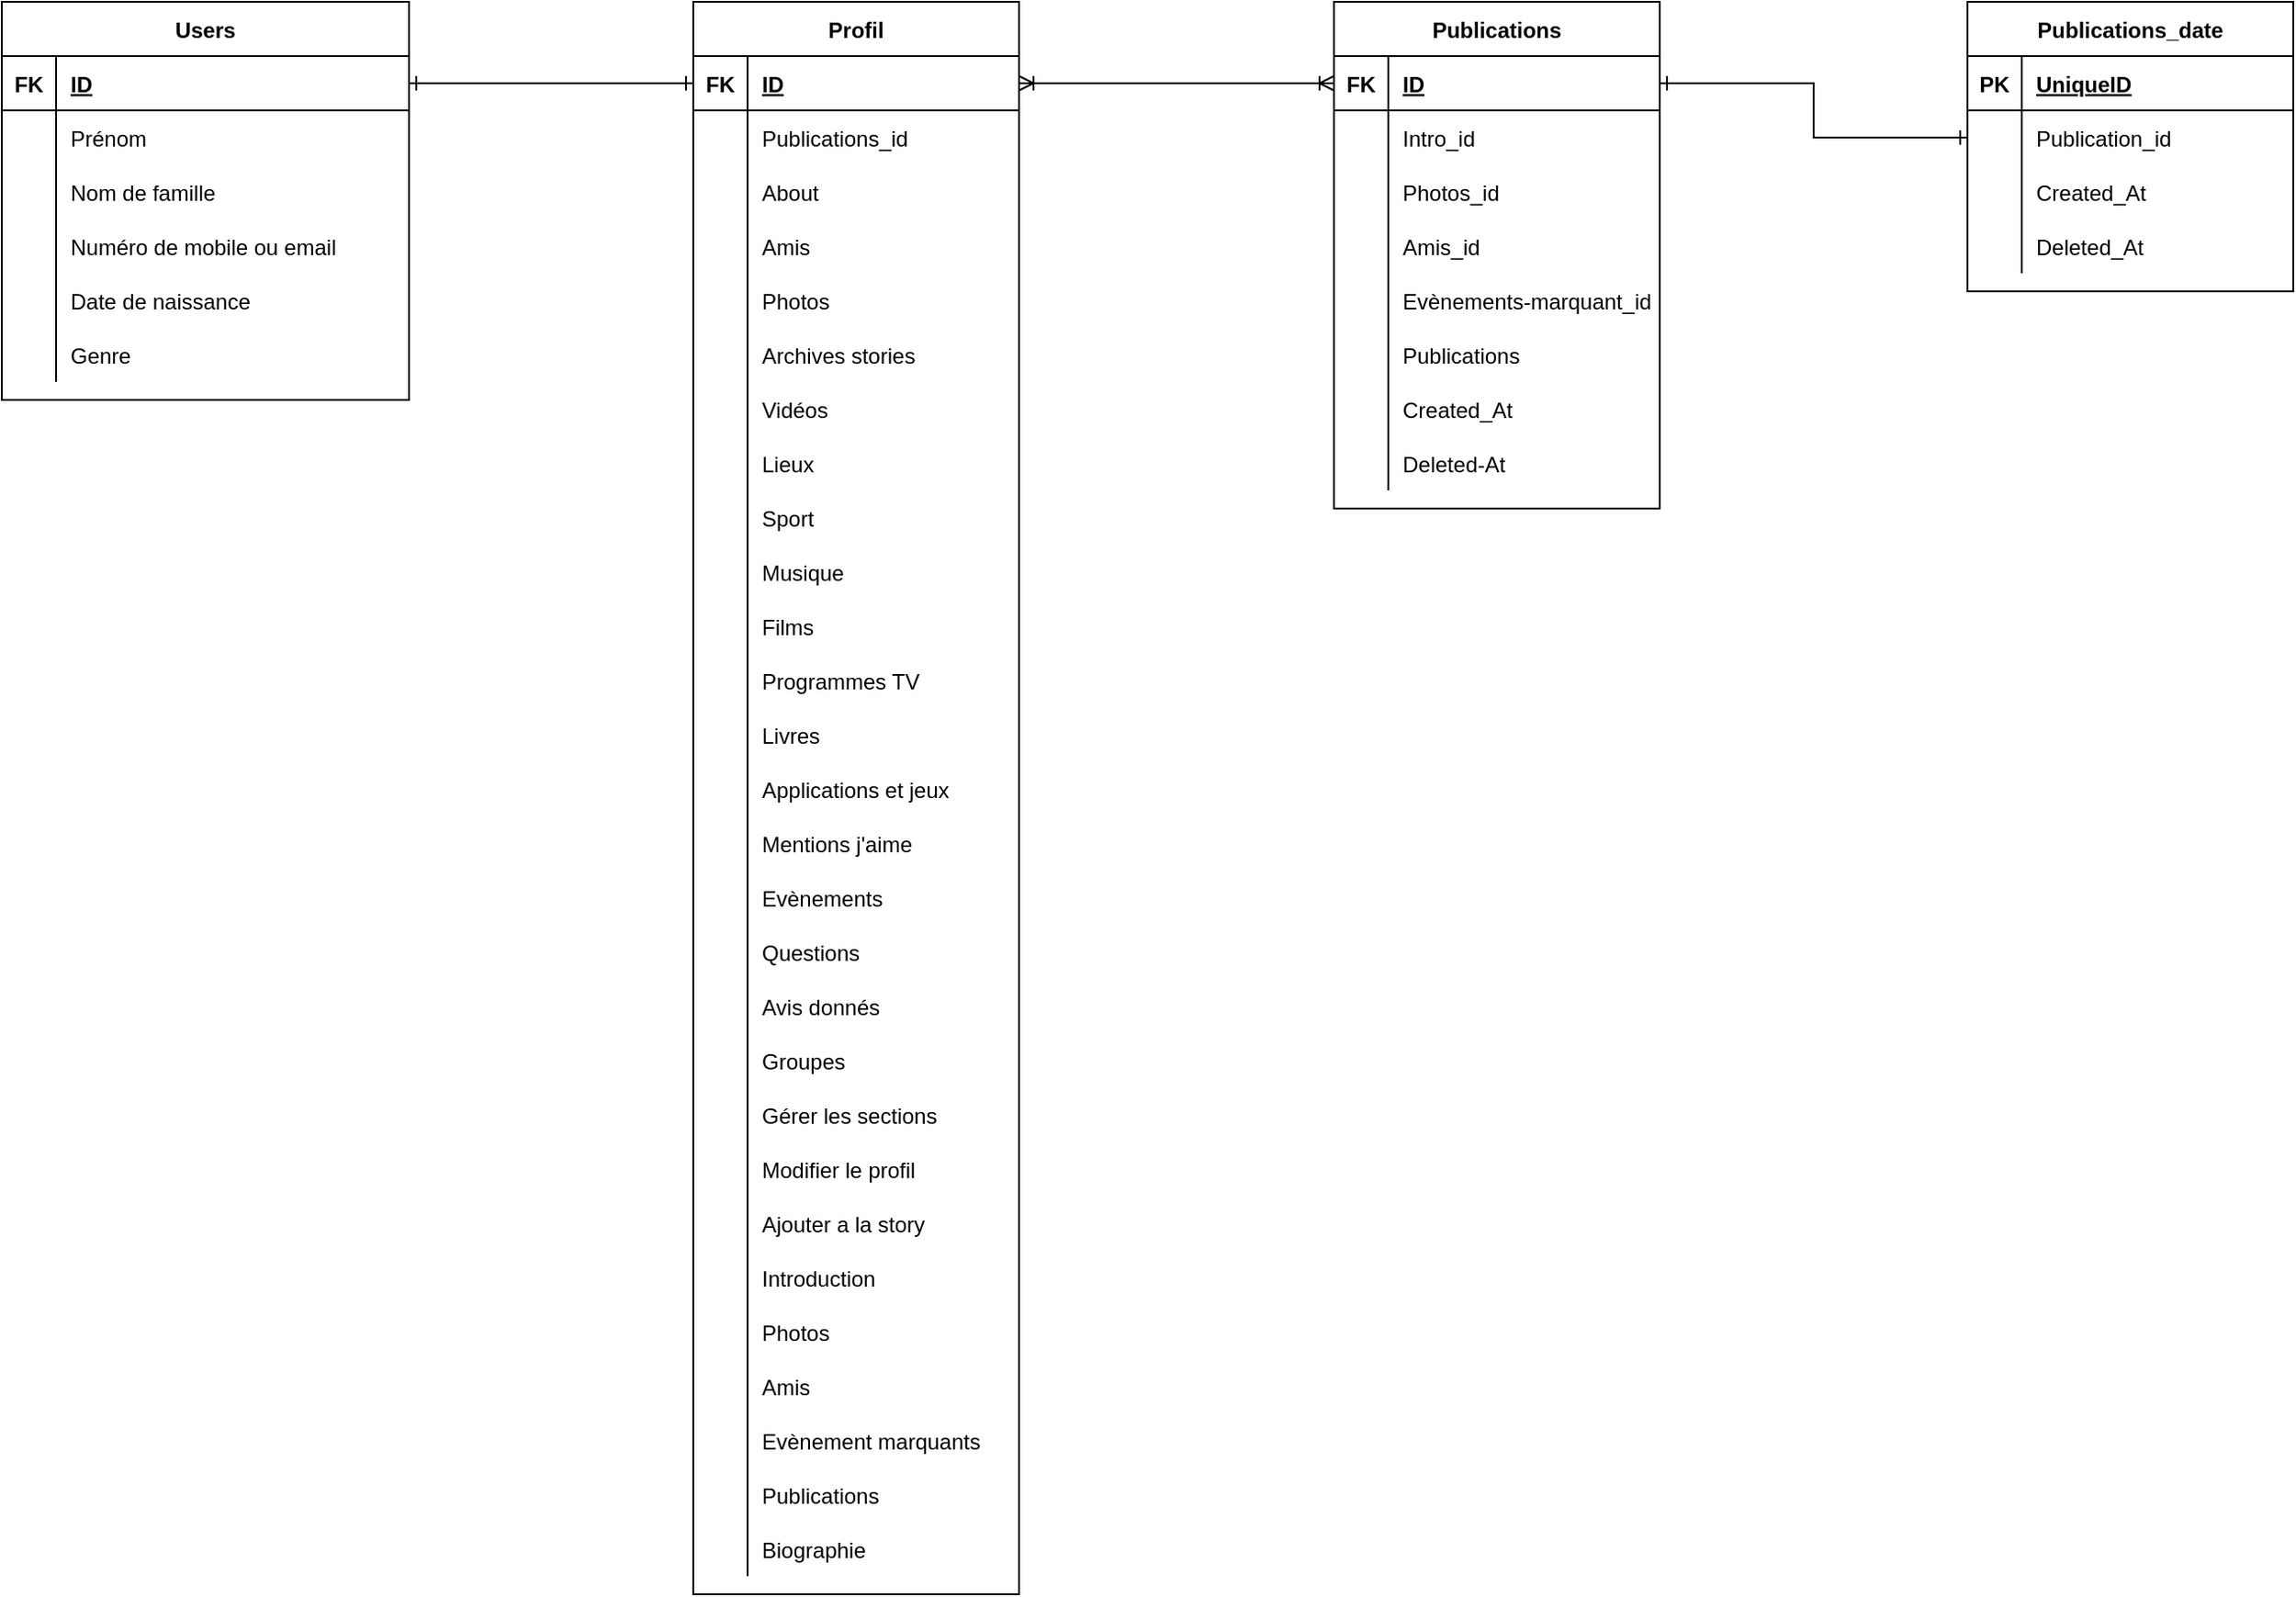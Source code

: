 <mxfile version="14.6.13" type="device"><diagram id="R2lEEEUBdFMjLlhIrx00" name="Page-1"><mxGraphModel dx="905" dy="678" grid="1" gridSize="10" guides="1" tooltips="1" connect="1" arrows="1" fold="1" page="1" pageScale="1" pageWidth="850" pageHeight="1100" math="0" shadow="0" extFonts="Permanent Marker^https://fonts.googleapis.com/css?family=Permanent+Marker"><root><mxCell id="0"/><mxCell id="1" parent="0"/><mxCell id="BdJJu5UUxGdeApMnsXJS-14" value="Users" style="shape=table;startSize=30;container=1;collapsible=1;childLayout=tableLayout;fixedRows=1;rowLines=0;fontStyle=1;align=center;resizeLast=1;" parent="1" vertex="1"><mxGeometry x="144" width="225" height="220" as="geometry"/></mxCell><mxCell id="BdJJu5UUxGdeApMnsXJS-15" value="" style="shape=partialRectangle;collapsible=0;dropTarget=0;pointerEvents=0;fillColor=none;top=0;left=0;bottom=1;right=0;points=[[0,0.5],[1,0.5]];portConstraint=eastwest;" parent="BdJJu5UUxGdeApMnsXJS-14" vertex="1"><mxGeometry y="30" width="225" height="30" as="geometry"/></mxCell><mxCell id="BdJJu5UUxGdeApMnsXJS-16" value="FK" style="shape=partialRectangle;connectable=0;fillColor=none;top=0;left=0;bottom=0;right=0;fontStyle=1;overflow=hidden;" parent="BdJJu5UUxGdeApMnsXJS-15" vertex="1"><mxGeometry width="30" height="30" as="geometry"/></mxCell><mxCell id="BdJJu5UUxGdeApMnsXJS-17" value="ID" style="shape=partialRectangle;connectable=0;fillColor=none;top=0;left=0;bottom=0;right=0;align=left;spacingLeft=6;fontStyle=5;overflow=hidden;" parent="BdJJu5UUxGdeApMnsXJS-15" vertex="1"><mxGeometry x="30" width="195" height="30" as="geometry"/></mxCell><mxCell id="BdJJu5UUxGdeApMnsXJS-18" value="" style="shape=partialRectangle;collapsible=0;dropTarget=0;pointerEvents=0;fillColor=none;top=0;left=0;bottom=0;right=0;points=[[0,0.5],[1,0.5]];portConstraint=eastwest;" parent="BdJJu5UUxGdeApMnsXJS-14" vertex="1"><mxGeometry y="60" width="225" height="30" as="geometry"/></mxCell><mxCell id="BdJJu5UUxGdeApMnsXJS-19" value="" style="shape=partialRectangle;connectable=0;fillColor=none;top=0;left=0;bottom=0;right=0;editable=1;overflow=hidden;" parent="BdJJu5UUxGdeApMnsXJS-18" vertex="1"><mxGeometry width="30" height="30" as="geometry"/></mxCell><mxCell id="BdJJu5UUxGdeApMnsXJS-20" value="Prénom" style="shape=partialRectangle;connectable=0;fillColor=none;top=0;left=0;bottom=0;right=0;align=left;spacingLeft=6;overflow=hidden;" parent="BdJJu5UUxGdeApMnsXJS-18" vertex="1"><mxGeometry x="30" width="195" height="30" as="geometry"/></mxCell><mxCell id="BdJJu5UUxGdeApMnsXJS-21" value="" style="shape=partialRectangle;collapsible=0;dropTarget=0;pointerEvents=0;fillColor=none;top=0;left=0;bottom=0;right=0;points=[[0,0.5],[1,0.5]];portConstraint=eastwest;" parent="BdJJu5UUxGdeApMnsXJS-14" vertex="1"><mxGeometry y="90" width="225" height="30" as="geometry"/></mxCell><mxCell id="BdJJu5UUxGdeApMnsXJS-22" value="" style="shape=partialRectangle;connectable=0;fillColor=none;top=0;left=0;bottom=0;right=0;editable=1;overflow=hidden;" parent="BdJJu5UUxGdeApMnsXJS-21" vertex="1"><mxGeometry width="30" height="30" as="geometry"/></mxCell><mxCell id="BdJJu5UUxGdeApMnsXJS-23" value="Nom de famille" style="shape=partialRectangle;connectable=0;fillColor=none;top=0;left=0;bottom=0;right=0;align=left;spacingLeft=6;overflow=hidden;" parent="BdJJu5UUxGdeApMnsXJS-21" vertex="1"><mxGeometry x="30" width="195" height="30" as="geometry"/></mxCell><mxCell id="BdJJu5UUxGdeApMnsXJS-24" value="" style="shape=partialRectangle;collapsible=0;dropTarget=0;pointerEvents=0;fillColor=none;top=0;left=0;bottom=0;right=0;points=[[0,0.5],[1,0.5]];portConstraint=eastwest;" parent="BdJJu5UUxGdeApMnsXJS-14" vertex="1"><mxGeometry y="120" width="225" height="30" as="geometry"/></mxCell><mxCell id="BdJJu5UUxGdeApMnsXJS-25" value="" style="shape=partialRectangle;connectable=0;fillColor=none;top=0;left=0;bottom=0;right=0;editable=1;overflow=hidden;" parent="BdJJu5UUxGdeApMnsXJS-24" vertex="1"><mxGeometry width="30" height="30" as="geometry"/></mxCell><mxCell id="BdJJu5UUxGdeApMnsXJS-26" value="Numéro de mobile ou email" style="shape=partialRectangle;connectable=0;fillColor=none;top=0;left=0;bottom=0;right=0;align=left;spacingLeft=6;overflow=hidden;" parent="BdJJu5UUxGdeApMnsXJS-24" vertex="1"><mxGeometry x="30" width="195" height="30" as="geometry"/></mxCell><mxCell id="BdJJu5UUxGdeApMnsXJS-27" value="" style="shape=partialRectangle;collapsible=0;dropTarget=0;pointerEvents=0;fillColor=none;top=0;left=0;bottom=0;right=0;points=[[0,0.5],[1,0.5]];portConstraint=eastwest;" parent="BdJJu5UUxGdeApMnsXJS-14" vertex="1"><mxGeometry y="150" width="225" height="30" as="geometry"/></mxCell><mxCell id="BdJJu5UUxGdeApMnsXJS-28" value="" style="shape=partialRectangle;connectable=0;fillColor=none;top=0;left=0;bottom=0;right=0;editable=1;overflow=hidden;" parent="BdJJu5UUxGdeApMnsXJS-27" vertex="1"><mxGeometry width="30" height="30" as="geometry"/></mxCell><mxCell id="BdJJu5UUxGdeApMnsXJS-29" value="Date de naissance" style="shape=partialRectangle;connectable=0;fillColor=none;top=0;left=0;bottom=0;right=0;align=left;spacingLeft=6;overflow=hidden;" parent="BdJJu5UUxGdeApMnsXJS-27" vertex="1"><mxGeometry x="30" width="195" height="30" as="geometry"/></mxCell><mxCell id="BdJJu5UUxGdeApMnsXJS-30" value="" style="shape=partialRectangle;collapsible=0;dropTarget=0;pointerEvents=0;fillColor=none;top=0;left=0;bottom=0;right=0;points=[[0,0.5],[1,0.5]];portConstraint=eastwest;" parent="BdJJu5UUxGdeApMnsXJS-14" vertex="1"><mxGeometry y="180" width="225" height="30" as="geometry"/></mxCell><mxCell id="BdJJu5UUxGdeApMnsXJS-31" value="" style="shape=partialRectangle;connectable=0;fillColor=none;top=0;left=0;bottom=0;right=0;editable=1;overflow=hidden;" parent="BdJJu5UUxGdeApMnsXJS-30" vertex="1"><mxGeometry width="30" height="30" as="geometry"/></mxCell><mxCell id="BdJJu5UUxGdeApMnsXJS-32" value="Genre" style="shape=partialRectangle;connectable=0;fillColor=none;top=0;left=0;bottom=0;right=0;align=left;spacingLeft=6;overflow=hidden;" parent="BdJJu5UUxGdeApMnsXJS-30" vertex="1"><mxGeometry x="30" width="195" height="30" as="geometry"/></mxCell><mxCell id="BdJJu5UUxGdeApMnsXJS-33" value="Profil" style="shape=table;startSize=30;container=1;collapsible=1;childLayout=tableLayout;fixedRows=1;rowLines=0;fontStyle=1;align=center;resizeLast=1;" parent="1" vertex="1"><mxGeometry x="526" width="180" height="880" as="geometry"/></mxCell><mxCell id="BdJJu5UUxGdeApMnsXJS-34" value="" style="shape=partialRectangle;collapsible=0;dropTarget=0;pointerEvents=0;fillColor=none;top=0;left=0;bottom=1;right=0;points=[[0,0.5],[1,0.5]];portConstraint=eastwest;" parent="BdJJu5UUxGdeApMnsXJS-33" vertex="1"><mxGeometry y="30" width="180" height="30" as="geometry"/></mxCell><mxCell id="BdJJu5UUxGdeApMnsXJS-35" value="FK" style="shape=partialRectangle;connectable=0;fillColor=none;top=0;left=0;bottom=0;right=0;fontStyle=1;overflow=hidden;" parent="BdJJu5UUxGdeApMnsXJS-34" vertex="1"><mxGeometry width="30" height="30" as="geometry"/></mxCell><mxCell id="BdJJu5UUxGdeApMnsXJS-36" value="ID" style="shape=partialRectangle;connectable=0;fillColor=none;top=0;left=0;bottom=0;right=0;align=left;spacingLeft=6;fontStyle=5;overflow=hidden;" parent="BdJJu5UUxGdeApMnsXJS-34" vertex="1"><mxGeometry x="30" width="150" height="30" as="geometry"/></mxCell><mxCell id="BdJJu5UUxGdeApMnsXJS-37" value="" style="shape=partialRectangle;collapsible=0;dropTarget=0;pointerEvents=0;fillColor=none;top=0;left=0;bottom=0;right=0;points=[[0,0.5],[1,0.5]];portConstraint=eastwest;" parent="BdJJu5UUxGdeApMnsXJS-33" vertex="1"><mxGeometry y="60" width="180" height="30" as="geometry"/></mxCell><mxCell id="BdJJu5UUxGdeApMnsXJS-38" value="" style="shape=partialRectangle;connectable=0;fillColor=none;top=0;left=0;bottom=0;right=0;editable=1;overflow=hidden;" parent="BdJJu5UUxGdeApMnsXJS-37" vertex="1"><mxGeometry width="30" height="30" as="geometry"/></mxCell><mxCell id="BdJJu5UUxGdeApMnsXJS-39" value="Publications_id" style="shape=partialRectangle;connectable=0;fillColor=none;top=0;left=0;bottom=0;right=0;align=left;spacingLeft=6;overflow=hidden;" parent="BdJJu5UUxGdeApMnsXJS-37" vertex="1"><mxGeometry x="30" width="150" height="30" as="geometry"/></mxCell><mxCell id="BdJJu5UUxGdeApMnsXJS-40" value="" style="shape=partialRectangle;collapsible=0;dropTarget=0;pointerEvents=0;fillColor=none;top=0;left=0;bottom=0;right=0;points=[[0,0.5],[1,0.5]];portConstraint=eastwest;" parent="BdJJu5UUxGdeApMnsXJS-33" vertex="1"><mxGeometry y="90" width="180" height="30" as="geometry"/></mxCell><mxCell id="BdJJu5UUxGdeApMnsXJS-41" value="" style="shape=partialRectangle;connectable=0;fillColor=none;top=0;left=0;bottom=0;right=0;editable=1;overflow=hidden;" parent="BdJJu5UUxGdeApMnsXJS-40" vertex="1"><mxGeometry width="30" height="30" as="geometry"/></mxCell><mxCell id="BdJJu5UUxGdeApMnsXJS-42" value="About" style="shape=partialRectangle;connectable=0;fillColor=none;top=0;left=0;bottom=0;right=0;align=left;spacingLeft=6;overflow=hidden;" parent="BdJJu5UUxGdeApMnsXJS-40" vertex="1"><mxGeometry x="30" width="150" height="30" as="geometry"/></mxCell><mxCell id="BdJJu5UUxGdeApMnsXJS-43" value="" style="shape=partialRectangle;collapsible=0;dropTarget=0;pointerEvents=0;fillColor=none;top=0;left=0;bottom=0;right=0;points=[[0,0.5],[1,0.5]];portConstraint=eastwest;" parent="BdJJu5UUxGdeApMnsXJS-33" vertex="1"><mxGeometry y="120" width="180" height="30" as="geometry"/></mxCell><mxCell id="BdJJu5UUxGdeApMnsXJS-44" value="" style="shape=partialRectangle;connectable=0;fillColor=none;top=0;left=0;bottom=0;right=0;editable=1;overflow=hidden;" parent="BdJJu5UUxGdeApMnsXJS-43" vertex="1"><mxGeometry width="30" height="30" as="geometry"/></mxCell><mxCell id="BdJJu5UUxGdeApMnsXJS-45" value="Amis" style="shape=partialRectangle;connectable=0;fillColor=none;top=0;left=0;bottom=0;right=0;align=left;spacingLeft=6;overflow=hidden;" parent="BdJJu5UUxGdeApMnsXJS-43" vertex="1"><mxGeometry x="30" width="150" height="30" as="geometry"/></mxCell><mxCell id="BdJJu5UUxGdeApMnsXJS-48" value="" style="shape=partialRectangle;collapsible=0;dropTarget=0;pointerEvents=0;fillColor=none;top=0;left=0;bottom=0;right=0;points=[[0,0.5],[1,0.5]];portConstraint=eastwest;" parent="BdJJu5UUxGdeApMnsXJS-33" vertex="1"><mxGeometry y="150" width="180" height="30" as="geometry"/></mxCell><mxCell id="BdJJu5UUxGdeApMnsXJS-49" value="" style="shape=partialRectangle;connectable=0;fillColor=none;top=0;left=0;bottom=0;right=0;editable=1;overflow=hidden;" parent="BdJJu5UUxGdeApMnsXJS-48" vertex="1"><mxGeometry width="30" height="30" as="geometry"/></mxCell><mxCell id="BdJJu5UUxGdeApMnsXJS-50" value="Photos" style="shape=partialRectangle;connectable=0;fillColor=none;top=0;left=0;bottom=0;right=0;align=left;spacingLeft=6;overflow=hidden;" parent="BdJJu5UUxGdeApMnsXJS-48" vertex="1"><mxGeometry x="30" width="150" height="30" as="geometry"/></mxCell><mxCell id="BdJJu5UUxGdeApMnsXJS-51" value="" style="shape=partialRectangle;collapsible=0;dropTarget=0;pointerEvents=0;fillColor=none;top=0;left=0;bottom=0;right=0;points=[[0,0.5],[1,0.5]];portConstraint=eastwest;" parent="BdJJu5UUxGdeApMnsXJS-33" vertex="1"><mxGeometry y="180" width="180" height="30" as="geometry"/></mxCell><mxCell id="BdJJu5UUxGdeApMnsXJS-52" value="" style="shape=partialRectangle;connectable=0;fillColor=none;top=0;left=0;bottom=0;right=0;editable=1;overflow=hidden;" parent="BdJJu5UUxGdeApMnsXJS-51" vertex="1"><mxGeometry width="30" height="30" as="geometry"/></mxCell><mxCell id="BdJJu5UUxGdeApMnsXJS-53" value="Archives stories" style="shape=partialRectangle;connectable=0;fillColor=none;top=0;left=0;bottom=0;right=0;align=left;spacingLeft=6;overflow=hidden;" parent="BdJJu5UUxGdeApMnsXJS-51" vertex="1"><mxGeometry x="30" width="150" height="30" as="geometry"/></mxCell><mxCell id="BdJJu5UUxGdeApMnsXJS-54" value="" style="shape=partialRectangle;collapsible=0;dropTarget=0;pointerEvents=0;fillColor=none;top=0;left=0;bottom=0;right=0;points=[[0,0.5],[1,0.5]];portConstraint=eastwest;" parent="BdJJu5UUxGdeApMnsXJS-33" vertex="1"><mxGeometry y="210" width="180" height="30" as="geometry"/></mxCell><mxCell id="BdJJu5UUxGdeApMnsXJS-55" value="" style="shape=partialRectangle;connectable=0;fillColor=none;top=0;left=0;bottom=0;right=0;editable=1;overflow=hidden;" parent="BdJJu5UUxGdeApMnsXJS-54" vertex="1"><mxGeometry width="30" height="30" as="geometry"/></mxCell><mxCell id="BdJJu5UUxGdeApMnsXJS-56" value="Vidéos" style="shape=partialRectangle;connectable=0;fillColor=none;top=0;left=0;bottom=0;right=0;align=left;spacingLeft=6;overflow=hidden;" parent="BdJJu5UUxGdeApMnsXJS-54" vertex="1"><mxGeometry x="30" width="150" height="30" as="geometry"/></mxCell><mxCell id="BdJJu5UUxGdeApMnsXJS-57" value="" style="shape=partialRectangle;collapsible=0;dropTarget=0;pointerEvents=0;fillColor=none;top=0;left=0;bottom=0;right=0;points=[[0,0.5],[1,0.5]];portConstraint=eastwest;" parent="BdJJu5UUxGdeApMnsXJS-33" vertex="1"><mxGeometry y="240" width="180" height="30" as="geometry"/></mxCell><mxCell id="BdJJu5UUxGdeApMnsXJS-58" value="" style="shape=partialRectangle;connectable=0;fillColor=none;top=0;left=0;bottom=0;right=0;editable=1;overflow=hidden;" parent="BdJJu5UUxGdeApMnsXJS-57" vertex="1"><mxGeometry width="30" height="30" as="geometry"/></mxCell><mxCell id="BdJJu5UUxGdeApMnsXJS-59" value="Lieux" style="shape=partialRectangle;connectable=0;fillColor=none;top=0;left=0;bottom=0;right=0;align=left;spacingLeft=6;overflow=hidden;" parent="BdJJu5UUxGdeApMnsXJS-57" vertex="1"><mxGeometry x="30" width="150" height="30" as="geometry"/></mxCell><mxCell id="BdJJu5UUxGdeApMnsXJS-60" value="" style="shape=partialRectangle;collapsible=0;dropTarget=0;pointerEvents=0;fillColor=none;top=0;left=0;bottom=0;right=0;points=[[0,0.5],[1,0.5]];portConstraint=eastwest;" parent="BdJJu5UUxGdeApMnsXJS-33" vertex="1"><mxGeometry y="270" width="180" height="30" as="geometry"/></mxCell><mxCell id="BdJJu5UUxGdeApMnsXJS-61" value="" style="shape=partialRectangle;connectable=0;fillColor=none;top=0;left=0;bottom=0;right=0;editable=1;overflow=hidden;" parent="BdJJu5UUxGdeApMnsXJS-60" vertex="1"><mxGeometry width="30" height="30" as="geometry"/></mxCell><mxCell id="BdJJu5UUxGdeApMnsXJS-62" value="Sport" style="shape=partialRectangle;connectable=0;fillColor=none;top=0;left=0;bottom=0;right=0;align=left;spacingLeft=6;overflow=hidden;" parent="BdJJu5UUxGdeApMnsXJS-60" vertex="1"><mxGeometry x="30" width="150" height="30" as="geometry"/></mxCell><mxCell id="BdJJu5UUxGdeApMnsXJS-63" value="" style="shape=partialRectangle;collapsible=0;dropTarget=0;pointerEvents=0;fillColor=none;top=0;left=0;bottom=0;right=0;points=[[0,0.5],[1,0.5]];portConstraint=eastwest;" parent="BdJJu5UUxGdeApMnsXJS-33" vertex="1"><mxGeometry y="300" width="180" height="30" as="geometry"/></mxCell><mxCell id="BdJJu5UUxGdeApMnsXJS-64" value="" style="shape=partialRectangle;connectable=0;fillColor=none;top=0;left=0;bottom=0;right=0;editable=1;overflow=hidden;" parent="BdJJu5UUxGdeApMnsXJS-63" vertex="1"><mxGeometry width="30" height="30" as="geometry"/></mxCell><mxCell id="BdJJu5UUxGdeApMnsXJS-65" value="Musique" style="shape=partialRectangle;connectable=0;fillColor=none;top=0;left=0;bottom=0;right=0;align=left;spacingLeft=6;overflow=hidden;" parent="BdJJu5UUxGdeApMnsXJS-63" vertex="1"><mxGeometry x="30" width="150" height="30" as="geometry"/></mxCell><mxCell id="BdJJu5UUxGdeApMnsXJS-66" value="" style="shape=partialRectangle;collapsible=0;dropTarget=0;pointerEvents=0;fillColor=none;top=0;left=0;bottom=0;right=0;points=[[0,0.5],[1,0.5]];portConstraint=eastwest;" parent="BdJJu5UUxGdeApMnsXJS-33" vertex="1"><mxGeometry y="330" width="180" height="30" as="geometry"/></mxCell><mxCell id="BdJJu5UUxGdeApMnsXJS-67" value="" style="shape=partialRectangle;connectable=0;fillColor=none;top=0;left=0;bottom=0;right=0;editable=1;overflow=hidden;" parent="BdJJu5UUxGdeApMnsXJS-66" vertex="1"><mxGeometry width="30" height="30" as="geometry"/></mxCell><mxCell id="BdJJu5UUxGdeApMnsXJS-68" value="Films" style="shape=partialRectangle;connectable=0;fillColor=none;top=0;left=0;bottom=0;right=0;align=left;spacingLeft=6;overflow=hidden;" parent="BdJJu5UUxGdeApMnsXJS-66" vertex="1"><mxGeometry x="30" width="150" height="30" as="geometry"/></mxCell><mxCell id="BdJJu5UUxGdeApMnsXJS-69" value="" style="shape=partialRectangle;collapsible=0;dropTarget=0;pointerEvents=0;fillColor=none;top=0;left=0;bottom=0;right=0;points=[[0,0.5],[1,0.5]];portConstraint=eastwest;" parent="BdJJu5UUxGdeApMnsXJS-33" vertex="1"><mxGeometry y="360" width="180" height="30" as="geometry"/></mxCell><mxCell id="BdJJu5UUxGdeApMnsXJS-70" value="" style="shape=partialRectangle;connectable=0;fillColor=none;top=0;left=0;bottom=0;right=0;editable=1;overflow=hidden;" parent="BdJJu5UUxGdeApMnsXJS-69" vertex="1"><mxGeometry width="30" height="30" as="geometry"/></mxCell><mxCell id="BdJJu5UUxGdeApMnsXJS-71" value="Programmes TV" style="shape=partialRectangle;connectable=0;fillColor=none;top=0;left=0;bottom=0;right=0;align=left;spacingLeft=6;overflow=hidden;" parent="BdJJu5UUxGdeApMnsXJS-69" vertex="1"><mxGeometry x="30" width="150" height="30" as="geometry"/></mxCell><mxCell id="BdJJu5UUxGdeApMnsXJS-72" value="" style="shape=partialRectangle;collapsible=0;dropTarget=0;pointerEvents=0;fillColor=none;top=0;left=0;bottom=0;right=0;points=[[0,0.5],[1,0.5]];portConstraint=eastwest;" parent="BdJJu5UUxGdeApMnsXJS-33" vertex="1"><mxGeometry y="390" width="180" height="30" as="geometry"/></mxCell><mxCell id="BdJJu5UUxGdeApMnsXJS-73" value="" style="shape=partialRectangle;connectable=0;fillColor=none;top=0;left=0;bottom=0;right=0;editable=1;overflow=hidden;" parent="BdJJu5UUxGdeApMnsXJS-72" vertex="1"><mxGeometry width="30" height="30" as="geometry"/></mxCell><mxCell id="BdJJu5UUxGdeApMnsXJS-74" value="Livres" style="shape=partialRectangle;connectable=0;fillColor=none;top=0;left=0;bottom=0;right=0;align=left;spacingLeft=6;overflow=hidden;" parent="BdJJu5UUxGdeApMnsXJS-72" vertex="1"><mxGeometry x="30" width="150" height="30" as="geometry"/></mxCell><mxCell id="BdJJu5UUxGdeApMnsXJS-75" value="" style="shape=partialRectangle;collapsible=0;dropTarget=0;pointerEvents=0;fillColor=none;top=0;left=0;bottom=0;right=0;points=[[0,0.5],[1,0.5]];portConstraint=eastwest;" parent="BdJJu5UUxGdeApMnsXJS-33" vertex="1"><mxGeometry y="420" width="180" height="30" as="geometry"/></mxCell><mxCell id="BdJJu5UUxGdeApMnsXJS-76" value="" style="shape=partialRectangle;connectable=0;fillColor=none;top=0;left=0;bottom=0;right=0;editable=1;overflow=hidden;" parent="BdJJu5UUxGdeApMnsXJS-75" vertex="1"><mxGeometry width="30" height="30" as="geometry"/></mxCell><mxCell id="BdJJu5UUxGdeApMnsXJS-77" value="Applications et jeux" style="shape=partialRectangle;connectable=0;fillColor=none;top=0;left=0;bottom=0;right=0;align=left;spacingLeft=6;overflow=hidden;" parent="BdJJu5UUxGdeApMnsXJS-75" vertex="1"><mxGeometry x="30" width="150" height="30" as="geometry"/></mxCell><mxCell id="BdJJu5UUxGdeApMnsXJS-78" value="" style="shape=partialRectangle;collapsible=0;dropTarget=0;pointerEvents=0;fillColor=none;top=0;left=0;bottom=0;right=0;points=[[0,0.5],[1,0.5]];portConstraint=eastwest;" parent="BdJJu5UUxGdeApMnsXJS-33" vertex="1"><mxGeometry y="450" width="180" height="30" as="geometry"/></mxCell><mxCell id="BdJJu5UUxGdeApMnsXJS-79" value="" style="shape=partialRectangle;connectable=0;fillColor=none;top=0;left=0;bottom=0;right=0;editable=1;overflow=hidden;" parent="BdJJu5UUxGdeApMnsXJS-78" vertex="1"><mxGeometry width="30" height="30" as="geometry"/></mxCell><mxCell id="BdJJu5UUxGdeApMnsXJS-80" value="Mentions j'aime" style="shape=partialRectangle;connectable=0;fillColor=none;top=0;left=0;bottom=0;right=0;align=left;spacingLeft=6;overflow=hidden;" parent="BdJJu5UUxGdeApMnsXJS-78" vertex="1"><mxGeometry x="30" width="150" height="30" as="geometry"/></mxCell><mxCell id="BdJJu5UUxGdeApMnsXJS-81" value="" style="shape=partialRectangle;collapsible=0;dropTarget=0;pointerEvents=0;fillColor=none;top=0;left=0;bottom=0;right=0;points=[[0,0.5],[1,0.5]];portConstraint=eastwest;" parent="BdJJu5UUxGdeApMnsXJS-33" vertex="1"><mxGeometry y="480" width="180" height="30" as="geometry"/></mxCell><mxCell id="BdJJu5UUxGdeApMnsXJS-82" value="" style="shape=partialRectangle;connectable=0;fillColor=none;top=0;left=0;bottom=0;right=0;editable=1;overflow=hidden;" parent="BdJJu5UUxGdeApMnsXJS-81" vertex="1"><mxGeometry width="30" height="30" as="geometry"/></mxCell><mxCell id="BdJJu5UUxGdeApMnsXJS-83" value="Evènements" style="shape=partialRectangle;connectable=0;fillColor=none;top=0;left=0;bottom=0;right=0;align=left;spacingLeft=6;overflow=hidden;" parent="BdJJu5UUxGdeApMnsXJS-81" vertex="1"><mxGeometry x="30" width="150" height="30" as="geometry"/></mxCell><mxCell id="BdJJu5UUxGdeApMnsXJS-84" value="" style="shape=partialRectangle;collapsible=0;dropTarget=0;pointerEvents=0;fillColor=none;top=0;left=0;bottom=0;right=0;points=[[0,0.5],[1,0.5]];portConstraint=eastwest;" parent="BdJJu5UUxGdeApMnsXJS-33" vertex="1"><mxGeometry y="510" width="180" height="30" as="geometry"/></mxCell><mxCell id="BdJJu5UUxGdeApMnsXJS-85" value="" style="shape=partialRectangle;connectable=0;fillColor=none;top=0;left=0;bottom=0;right=0;editable=1;overflow=hidden;" parent="BdJJu5UUxGdeApMnsXJS-84" vertex="1"><mxGeometry width="30" height="30" as="geometry"/></mxCell><mxCell id="BdJJu5UUxGdeApMnsXJS-86" value="Questions" style="shape=partialRectangle;connectable=0;fillColor=none;top=0;left=0;bottom=0;right=0;align=left;spacingLeft=6;overflow=hidden;" parent="BdJJu5UUxGdeApMnsXJS-84" vertex="1"><mxGeometry x="30" width="150" height="30" as="geometry"/></mxCell><mxCell id="BdJJu5UUxGdeApMnsXJS-87" value="" style="shape=partialRectangle;collapsible=0;dropTarget=0;pointerEvents=0;fillColor=none;top=0;left=0;bottom=0;right=0;points=[[0,0.5],[1,0.5]];portConstraint=eastwest;" parent="BdJJu5UUxGdeApMnsXJS-33" vertex="1"><mxGeometry y="540" width="180" height="30" as="geometry"/></mxCell><mxCell id="BdJJu5UUxGdeApMnsXJS-88" value="" style="shape=partialRectangle;connectable=0;fillColor=none;top=0;left=0;bottom=0;right=0;editable=1;overflow=hidden;" parent="BdJJu5UUxGdeApMnsXJS-87" vertex="1"><mxGeometry width="30" height="30" as="geometry"/></mxCell><mxCell id="BdJJu5UUxGdeApMnsXJS-89" value="Avis donnés" style="shape=partialRectangle;connectable=0;fillColor=none;top=0;left=0;bottom=0;right=0;align=left;spacingLeft=6;overflow=hidden;" parent="BdJJu5UUxGdeApMnsXJS-87" vertex="1"><mxGeometry x="30" width="150" height="30" as="geometry"/></mxCell><mxCell id="BdJJu5UUxGdeApMnsXJS-90" value="" style="shape=partialRectangle;collapsible=0;dropTarget=0;pointerEvents=0;fillColor=none;top=0;left=0;bottom=0;right=0;points=[[0,0.5],[1,0.5]];portConstraint=eastwest;" parent="BdJJu5UUxGdeApMnsXJS-33" vertex="1"><mxGeometry y="570" width="180" height="30" as="geometry"/></mxCell><mxCell id="BdJJu5UUxGdeApMnsXJS-91" value="" style="shape=partialRectangle;connectable=0;fillColor=none;top=0;left=0;bottom=0;right=0;editable=1;overflow=hidden;" parent="BdJJu5UUxGdeApMnsXJS-90" vertex="1"><mxGeometry width="30" height="30" as="geometry"/></mxCell><mxCell id="BdJJu5UUxGdeApMnsXJS-92" value="Groupes" style="shape=partialRectangle;connectable=0;fillColor=none;top=0;left=0;bottom=0;right=0;align=left;spacingLeft=6;overflow=hidden;" parent="BdJJu5UUxGdeApMnsXJS-90" vertex="1"><mxGeometry x="30" width="150" height="30" as="geometry"/></mxCell><mxCell id="BdJJu5UUxGdeApMnsXJS-93" value="" style="shape=partialRectangle;collapsible=0;dropTarget=0;pointerEvents=0;fillColor=none;top=0;left=0;bottom=0;right=0;points=[[0,0.5],[1,0.5]];portConstraint=eastwest;" parent="BdJJu5UUxGdeApMnsXJS-33" vertex="1"><mxGeometry y="600" width="180" height="30" as="geometry"/></mxCell><mxCell id="BdJJu5UUxGdeApMnsXJS-94" value="" style="shape=partialRectangle;connectable=0;fillColor=none;top=0;left=0;bottom=0;right=0;editable=1;overflow=hidden;" parent="BdJJu5UUxGdeApMnsXJS-93" vertex="1"><mxGeometry width="30" height="30" as="geometry"/></mxCell><mxCell id="BdJJu5UUxGdeApMnsXJS-95" value="Gérer les sections" style="shape=partialRectangle;connectable=0;fillColor=none;top=0;left=0;bottom=0;right=0;align=left;spacingLeft=6;overflow=hidden;" parent="BdJJu5UUxGdeApMnsXJS-93" vertex="1"><mxGeometry x="30" width="150" height="30" as="geometry"/></mxCell><mxCell id="BdJJu5UUxGdeApMnsXJS-96" value="" style="shape=partialRectangle;collapsible=0;dropTarget=0;pointerEvents=0;fillColor=none;top=0;left=0;bottom=0;right=0;points=[[0,0.5],[1,0.5]];portConstraint=eastwest;" parent="BdJJu5UUxGdeApMnsXJS-33" vertex="1"><mxGeometry y="630" width="180" height="30" as="geometry"/></mxCell><mxCell id="BdJJu5UUxGdeApMnsXJS-97" value="" style="shape=partialRectangle;connectable=0;fillColor=none;top=0;left=0;bottom=0;right=0;editable=1;overflow=hidden;" parent="BdJJu5UUxGdeApMnsXJS-96" vertex="1"><mxGeometry width="30" height="30" as="geometry"/></mxCell><mxCell id="BdJJu5UUxGdeApMnsXJS-98" value="Modifier le profil" style="shape=partialRectangle;connectable=0;fillColor=none;top=0;left=0;bottom=0;right=0;align=left;spacingLeft=6;overflow=hidden;" parent="BdJJu5UUxGdeApMnsXJS-96" vertex="1"><mxGeometry x="30" width="150" height="30" as="geometry"/></mxCell><mxCell id="BdJJu5UUxGdeApMnsXJS-99" value="" style="shape=partialRectangle;collapsible=0;dropTarget=0;pointerEvents=0;fillColor=none;top=0;left=0;bottom=0;right=0;points=[[0,0.5],[1,0.5]];portConstraint=eastwest;" parent="BdJJu5UUxGdeApMnsXJS-33" vertex="1"><mxGeometry y="660" width="180" height="30" as="geometry"/></mxCell><mxCell id="BdJJu5UUxGdeApMnsXJS-100" value="" style="shape=partialRectangle;connectable=0;fillColor=none;top=0;left=0;bottom=0;right=0;editable=1;overflow=hidden;" parent="BdJJu5UUxGdeApMnsXJS-99" vertex="1"><mxGeometry width="30" height="30" as="geometry"/></mxCell><mxCell id="BdJJu5UUxGdeApMnsXJS-101" value="Ajouter a la story" style="shape=partialRectangle;connectable=0;fillColor=none;top=0;left=0;bottom=0;right=0;align=left;spacingLeft=6;overflow=hidden;" parent="BdJJu5UUxGdeApMnsXJS-99" vertex="1"><mxGeometry x="30" width="150" height="30" as="geometry"/></mxCell><mxCell id="BdJJu5UUxGdeApMnsXJS-102" value="" style="shape=partialRectangle;collapsible=0;dropTarget=0;pointerEvents=0;fillColor=none;top=0;left=0;bottom=0;right=0;points=[[0,0.5],[1,0.5]];portConstraint=eastwest;" parent="BdJJu5UUxGdeApMnsXJS-33" vertex="1"><mxGeometry y="690" width="180" height="30" as="geometry"/></mxCell><mxCell id="BdJJu5UUxGdeApMnsXJS-103" value="" style="shape=partialRectangle;connectable=0;fillColor=none;top=0;left=0;bottom=0;right=0;editable=1;overflow=hidden;" parent="BdJJu5UUxGdeApMnsXJS-102" vertex="1"><mxGeometry width="30" height="30" as="geometry"/></mxCell><mxCell id="BdJJu5UUxGdeApMnsXJS-104" value="Introduction" style="shape=partialRectangle;connectable=0;fillColor=none;top=0;left=0;bottom=0;right=0;align=left;spacingLeft=6;overflow=hidden;" parent="BdJJu5UUxGdeApMnsXJS-102" vertex="1"><mxGeometry x="30" width="150" height="30" as="geometry"/></mxCell><mxCell id="BdJJu5UUxGdeApMnsXJS-105" value="" style="shape=partialRectangle;collapsible=0;dropTarget=0;pointerEvents=0;fillColor=none;top=0;left=0;bottom=0;right=0;points=[[0,0.5],[1,0.5]];portConstraint=eastwest;" parent="BdJJu5UUxGdeApMnsXJS-33" vertex="1"><mxGeometry y="720" width="180" height="30" as="geometry"/></mxCell><mxCell id="BdJJu5UUxGdeApMnsXJS-106" value="" style="shape=partialRectangle;connectable=0;fillColor=none;top=0;left=0;bottom=0;right=0;editable=1;overflow=hidden;" parent="BdJJu5UUxGdeApMnsXJS-105" vertex="1"><mxGeometry width="30" height="30" as="geometry"/></mxCell><mxCell id="BdJJu5UUxGdeApMnsXJS-107" value="Photos" style="shape=partialRectangle;connectable=0;fillColor=none;top=0;left=0;bottom=0;right=0;align=left;spacingLeft=6;overflow=hidden;" parent="BdJJu5UUxGdeApMnsXJS-105" vertex="1"><mxGeometry x="30" width="150" height="30" as="geometry"/></mxCell><mxCell id="BdJJu5UUxGdeApMnsXJS-108" value="" style="shape=partialRectangle;collapsible=0;dropTarget=0;pointerEvents=0;fillColor=none;top=0;left=0;bottom=0;right=0;points=[[0,0.5],[1,0.5]];portConstraint=eastwest;" parent="BdJJu5UUxGdeApMnsXJS-33" vertex="1"><mxGeometry y="750" width="180" height="30" as="geometry"/></mxCell><mxCell id="BdJJu5UUxGdeApMnsXJS-109" value="" style="shape=partialRectangle;connectable=0;fillColor=none;top=0;left=0;bottom=0;right=0;editable=1;overflow=hidden;" parent="BdJJu5UUxGdeApMnsXJS-108" vertex="1"><mxGeometry width="30" height="30" as="geometry"/></mxCell><mxCell id="BdJJu5UUxGdeApMnsXJS-110" value="Amis" style="shape=partialRectangle;connectable=0;fillColor=none;top=0;left=0;bottom=0;right=0;align=left;spacingLeft=6;overflow=hidden;" parent="BdJJu5UUxGdeApMnsXJS-108" vertex="1"><mxGeometry x="30" width="150" height="30" as="geometry"/></mxCell><mxCell id="BdJJu5UUxGdeApMnsXJS-111" value="" style="shape=partialRectangle;collapsible=0;dropTarget=0;pointerEvents=0;fillColor=none;top=0;left=0;bottom=0;right=0;points=[[0,0.5],[1,0.5]];portConstraint=eastwest;" parent="BdJJu5UUxGdeApMnsXJS-33" vertex="1"><mxGeometry y="780" width="180" height="30" as="geometry"/></mxCell><mxCell id="BdJJu5UUxGdeApMnsXJS-112" value="" style="shape=partialRectangle;connectable=0;fillColor=none;top=0;left=0;bottom=0;right=0;editable=1;overflow=hidden;" parent="BdJJu5UUxGdeApMnsXJS-111" vertex="1"><mxGeometry width="30" height="30" as="geometry"/></mxCell><mxCell id="BdJJu5UUxGdeApMnsXJS-113" value="Evènement marquants" style="shape=partialRectangle;connectable=0;fillColor=none;top=0;left=0;bottom=0;right=0;align=left;spacingLeft=6;overflow=hidden;" parent="BdJJu5UUxGdeApMnsXJS-111" vertex="1"><mxGeometry x="30" width="150" height="30" as="geometry"/></mxCell><mxCell id="BdJJu5UUxGdeApMnsXJS-114" value="" style="shape=partialRectangle;collapsible=0;dropTarget=0;pointerEvents=0;fillColor=none;top=0;left=0;bottom=0;right=0;points=[[0,0.5],[1,0.5]];portConstraint=eastwest;" parent="BdJJu5UUxGdeApMnsXJS-33" vertex="1"><mxGeometry y="810" width="180" height="30" as="geometry"/></mxCell><mxCell id="BdJJu5UUxGdeApMnsXJS-115" value="" style="shape=partialRectangle;connectable=0;fillColor=none;top=0;left=0;bottom=0;right=0;editable=1;overflow=hidden;" parent="BdJJu5UUxGdeApMnsXJS-114" vertex="1"><mxGeometry width="30" height="30" as="geometry"/></mxCell><mxCell id="BdJJu5UUxGdeApMnsXJS-116" value="Publications" style="shape=partialRectangle;connectable=0;fillColor=none;top=0;left=0;bottom=0;right=0;align=left;spacingLeft=6;overflow=hidden;" parent="BdJJu5UUxGdeApMnsXJS-114" vertex="1"><mxGeometry x="30" width="150" height="30" as="geometry"/></mxCell><mxCell id="VoqQ5JXlbRCkAWjUpUGN-76" value="" style="shape=partialRectangle;collapsible=0;dropTarget=0;pointerEvents=0;fillColor=none;top=0;left=0;bottom=0;right=0;points=[[0,0.5],[1,0.5]];portConstraint=eastwest;" vertex="1" parent="BdJJu5UUxGdeApMnsXJS-33"><mxGeometry y="840" width="180" height="30" as="geometry"/></mxCell><mxCell id="VoqQ5JXlbRCkAWjUpUGN-77" value="" style="shape=partialRectangle;connectable=0;fillColor=none;top=0;left=0;bottom=0;right=0;editable=1;overflow=hidden;" vertex="1" parent="VoqQ5JXlbRCkAWjUpUGN-76"><mxGeometry width="30" height="30" as="geometry"/></mxCell><mxCell id="VoqQ5JXlbRCkAWjUpUGN-78" value="Biographie" style="shape=partialRectangle;connectable=0;fillColor=none;top=0;left=0;bottom=0;right=0;align=left;spacingLeft=6;overflow=hidden;" vertex="1" parent="VoqQ5JXlbRCkAWjUpUGN-76"><mxGeometry x="30" width="150" height="30" as="geometry"/></mxCell><mxCell id="BdJJu5UUxGdeApMnsXJS-46" style="edgeStyle=orthogonalEdgeStyle;rounded=0;orthogonalLoop=1;jettySize=auto;html=1;endArrow=ERone;endFill=0;exitX=0;exitY=0.5;exitDx=0;exitDy=0;entryX=1;entryY=0.5;entryDx=0;entryDy=0;" parent="1" source="BdJJu5UUxGdeApMnsXJS-34" target="BdJJu5UUxGdeApMnsXJS-15" edge="1"><mxGeometry relative="1" as="geometry"/></mxCell><mxCell id="BdJJu5UUxGdeApMnsXJS-47" style="edgeStyle=orthogonalEdgeStyle;rounded=0;orthogonalLoop=1;jettySize=auto;html=1;endArrow=ERone;endFill=0;entryX=0;entryY=0.5;entryDx=0;entryDy=0;exitX=1;exitY=0.5;exitDx=0;exitDy=0;" parent="1" source="BdJJu5UUxGdeApMnsXJS-15" target="BdJJu5UUxGdeApMnsXJS-34" edge="1"><mxGeometry relative="1" as="geometry"/></mxCell><mxCell id="VoqQ5JXlbRCkAWjUpUGN-44" style="edgeStyle=orthogonalEdgeStyle;rounded=0;orthogonalLoop=1;jettySize=auto;html=1;entryX=0;entryY=0.5;entryDx=0;entryDy=0;endArrow=ERoneToMany;endFill=0;" edge="1" parent="1" source="BdJJu5UUxGdeApMnsXJS-34" target="VoqQ5JXlbRCkAWjUpUGN-101"><mxGeometry relative="1" as="geometry"><mxPoint x="770" y="44" as="targetPoint"/></mxGeometry></mxCell><mxCell id="VoqQ5JXlbRCkAWjUpUGN-100" value="Publications" style="shape=table;startSize=30;container=1;collapsible=1;childLayout=tableLayout;fixedRows=1;rowLines=0;fontStyle=1;align=center;resizeLast=1;" vertex="1" parent="1"><mxGeometry x="880" width="180" height="280" as="geometry"><mxRectangle x="880" width="100" height="30" as="alternateBounds"/></mxGeometry></mxCell><mxCell id="VoqQ5JXlbRCkAWjUpUGN-101" value="" style="shape=partialRectangle;collapsible=0;dropTarget=0;pointerEvents=0;fillColor=none;top=0;left=0;bottom=1;right=0;points=[[0,0.5],[1,0.5]];portConstraint=eastwest;" vertex="1" parent="VoqQ5JXlbRCkAWjUpUGN-100"><mxGeometry y="30" width="180" height="30" as="geometry"/></mxCell><mxCell id="VoqQ5JXlbRCkAWjUpUGN-102" value="FK" style="shape=partialRectangle;connectable=0;fillColor=none;top=0;left=0;bottom=0;right=0;fontStyle=1;overflow=hidden;" vertex="1" parent="VoqQ5JXlbRCkAWjUpUGN-101"><mxGeometry width="30" height="30" as="geometry"/></mxCell><mxCell id="VoqQ5JXlbRCkAWjUpUGN-103" value="ID" style="shape=partialRectangle;connectable=0;fillColor=none;top=0;left=0;bottom=0;right=0;align=left;spacingLeft=6;fontStyle=5;overflow=hidden;" vertex="1" parent="VoqQ5JXlbRCkAWjUpUGN-101"><mxGeometry x="30" width="150" height="30" as="geometry"/></mxCell><mxCell id="VoqQ5JXlbRCkAWjUpUGN-104" value="" style="shape=partialRectangle;collapsible=0;dropTarget=0;pointerEvents=0;fillColor=none;top=0;left=0;bottom=0;right=0;points=[[0,0.5],[1,0.5]];portConstraint=eastwest;" vertex="1" parent="VoqQ5JXlbRCkAWjUpUGN-100"><mxGeometry y="60" width="180" height="30" as="geometry"/></mxCell><mxCell id="VoqQ5JXlbRCkAWjUpUGN-105" value="" style="shape=partialRectangle;connectable=0;fillColor=none;top=0;left=0;bottom=0;right=0;editable=1;overflow=hidden;" vertex="1" parent="VoqQ5JXlbRCkAWjUpUGN-104"><mxGeometry width="30" height="30" as="geometry"/></mxCell><mxCell id="VoqQ5JXlbRCkAWjUpUGN-106" value="Intro_id" style="shape=partialRectangle;connectable=0;fillColor=none;top=0;left=0;bottom=0;right=0;align=left;spacingLeft=6;overflow=hidden;" vertex="1" parent="VoqQ5JXlbRCkAWjUpUGN-104"><mxGeometry x="30" width="150" height="30" as="geometry"/></mxCell><mxCell id="VoqQ5JXlbRCkAWjUpUGN-107" value="" style="shape=partialRectangle;collapsible=0;dropTarget=0;pointerEvents=0;fillColor=none;top=0;left=0;bottom=0;right=0;points=[[0,0.5],[1,0.5]];portConstraint=eastwest;" vertex="1" parent="VoqQ5JXlbRCkAWjUpUGN-100"><mxGeometry y="90" width="180" height="30" as="geometry"/></mxCell><mxCell id="VoqQ5JXlbRCkAWjUpUGN-108" value="" style="shape=partialRectangle;connectable=0;fillColor=none;top=0;left=0;bottom=0;right=0;editable=1;overflow=hidden;" vertex="1" parent="VoqQ5JXlbRCkAWjUpUGN-107"><mxGeometry width="30" height="30" as="geometry"/></mxCell><mxCell id="VoqQ5JXlbRCkAWjUpUGN-109" value="Photos_id" style="shape=partialRectangle;connectable=0;fillColor=none;top=0;left=0;bottom=0;right=0;align=left;spacingLeft=6;overflow=hidden;" vertex="1" parent="VoqQ5JXlbRCkAWjUpUGN-107"><mxGeometry x="30" width="150" height="30" as="geometry"/></mxCell><mxCell id="VoqQ5JXlbRCkAWjUpUGN-110" value="" style="shape=partialRectangle;collapsible=0;dropTarget=0;pointerEvents=0;fillColor=none;top=0;left=0;bottom=0;right=0;points=[[0,0.5],[1,0.5]];portConstraint=eastwest;" vertex="1" parent="VoqQ5JXlbRCkAWjUpUGN-100"><mxGeometry y="120" width="180" height="30" as="geometry"/></mxCell><mxCell id="VoqQ5JXlbRCkAWjUpUGN-111" value="" style="shape=partialRectangle;connectable=0;fillColor=none;top=0;left=0;bottom=0;right=0;editable=1;overflow=hidden;" vertex="1" parent="VoqQ5JXlbRCkAWjUpUGN-110"><mxGeometry width="30" height="30" as="geometry"/></mxCell><mxCell id="VoqQ5JXlbRCkAWjUpUGN-112" value="Amis_id" style="shape=partialRectangle;connectable=0;fillColor=none;top=0;left=0;bottom=0;right=0;align=left;spacingLeft=6;overflow=hidden;" vertex="1" parent="VoqQ5JXlbRCkAWjUpUGN-110"><mxGeometry x="30" width="150" height="30" as="geometry"/></mxCell><mxCell id="VoqQ5JXlbRCkAWjUpUGN-113" value="" style="shape=partialRectangle;collapsible=0;dropTarget=0;pointerEvents=0;fillColor=none;top=0;left=0;bottom=0;right=0;points=[[0,0.5],[1,0.5]];portConstraint=eastwest;" vertex="1" parent="VoqQ5JXlbRCkAWjUpUGN-100"><mxGeometry y="150" width="180" height="30" as="geometry"/></mxCell><mxCell id="VoqQ5JXlbRCkAWjUpUGN-114" value="" style="shape=partialRectangle;connectable=0;fillColor=none;top=0;left=0;bottom=0;right=0;editable=1;overflow=hidden;" vertex="1" parent="VoqQ5JXlbRCkAWjUpUGN-113"><mxGeometry width="30" height="30" as="geometry"/></mxCell><mxCell id="VoqQ5JXlbRCkAWjUpUGN-115" value="Evènements-marquant_id" style="shape=partialRectangle;connectable=0;fillColor=none;top=0;left=0;bottom=0;right=0;align=left;spacingLeft=6;overflow=hidden;" vertex="1" parent="VoqQ5JXlbRCkAWjUpUGN-113"><mxGeometry x="30" width="150" height="30" as="geometry"/></mxCell><mxCell id="VoqQ5JXlbRCkAWjUpUGN-116" value="" style="shape=partialRectangle;collapsible=0;dropTarget=0;pointerEvents=0;fillColor=none;top=0;left=0;bottom=0;right=0;points=[[0,0.5],[1,0.5]];portConstraint=eastwest;" vertex="1" parent="VoqQ5JXlbRCkAWjUpUGN-100"><mxGeometry y="180" width="180" height="30" as="geometry"/></mxCell><mxCell id="VoqQ5JXlbRCkAWjUpUGN-117" value="" style="shape=partialRectangle;connectable=0;fillColor=none;top=0;left=0;bottom=0;right=0;editable=1;overflow=hidden;" vertex="1" parent="VoqQ5JXlbRCkAWjUpUGN-116"><mxGeometry width="30" height="30" as="geometry"/></mxCell><mxCell id="VoqQ5JXlbRCkAWjUpUGN-118" value="Publications" style="shape=partialRectangle;connectable=0;fillColor=none;top=0;left=0;bottom=0;right=0;align=left;spacingLeft=6;overflow=hidden;" vertex="1" parent="VoqQ5JXlbRCkAWjUpUGN-116"><mxGeometry x="30" width="150" height="30" as="geometry"/></mxCell><mxCell id="VoqQ5JXlbRCkAWjUpUGN-120" value="" style="shape=partialRectangle;collapsible=0;dropTarget=0;pointerEvents=0;fillColor=none;top=0;left=0;bottom=0;right=0;points=[[0,0.5],[1,0.5]];portConstraint=eastwest;" vertex="1" parent="VoqQ5JXlbRCkAWjUpUGN-100"><mxGeometry y="210" width="180" height="30" as="geometry"/></mxCell><mxCell id="VoqQ5JXlbRCkAWjUpUGN-121" value="" style="shape=partialRectangle;connectable=0;fillColor=none;top=0;left=0;bottom=0;right=0;editable=1;overflow=hidden;" vertex="1" parent="VoqQ5JXlbRCkAWjUpUGN-120"><mxGeometry width="30" height="30" as="geometry"/></mxCell><mxCell id="VoqQ5JXlbRCkAWjUpUGN-122" value="Created_At" style="shape=partialRectangle;connectable=0;fillColor=none;top=0;left=0;bottom=0;right=0;align=left;spacingLeft=6;overflow=hidden;" vertex="1" parent="VoqQ5JXlbRCkAWjUpUGN-120"><mxGeometry x="30" width="150" height="30" as="geometry"/></mxCell><mxCell id="VoqQ5JXlbRCkAWjUpUGN-123" value="" style="shape=partialRectangle;collapsible=0;dropTarget=0;pointerEvents=0;fillColor=none;top=0;left=0;bottom=0;right=0;points=[[0,0.5],[1,0.5]];portConstraint=eastwest;" vertex="1" parent="VoqQ5JXlbRCkAWjUpUGN-100"><mxGeometry y="240" width="180" height="30" as="geometry"/></mxCell><mxCell id="VoqQ5JXlbRCkAWjUpUGN-124" value="" style="shape=partialRectangle;connectable=0;fillColor=none;top=0;left=0;bottom=0;right=0;editable=1;overflow=hidden;" vertex="1" parent="VoqQ5JXlbRCkAWjUpUGN-123"><mxGeometry width="30" height="30" as="geometry"/></mxCell><mxCell id="VoqQ5JXlbRCkAWjUpUGN-125" value="Deleted-At" style="shape=partialRectangle;connectable=0;fillColor=none;top=0;left=0;bottom=0;right=0;align=left;spacingLeft=6;overflow=hidden;" vertex="1" parent="VoqQ5JXlbRCkAWjUpUGN-123"><mxGeometry x="30" width="150" height="30" as="geometry"/></mxCell><mxCell id="VoqQ5JXlbRCkAWjUpUGN-119" style="edgeStyle=orthogonalEdgeStyle;rounded=0;orthogonalLoop=1;jettySize=auto;html=1;endArrow=ERoneToMany;endFill=0;entryX=1;entryY=0.5;entryDx=0;entryDy=0;" edge="1" parent="1" source="VoqQ5JXlbRCkAWjUpUGN-101" target="BdJJu5UUxGdeApMnsXJS-34"><mxGeometry relative="1" as="geometry"><mxPoint x="930" y="77" as="targetPoint"/></mxGeometry></mxCell><mxCell id="VoqQ5JXlbRCkAWjUpUGN-126" style="edgeStyle=orthogonalEdgeStyle;rounded=0;orthogonalLoop=1;jettySize=auto;html=1;entryX=0;entryY=0.5;entryDx=0;entryDy=0;endArrow=ERone;endFill=0;exitX=1;exitY=0.5;exitDx=0;exitDy=0;" edge="1" parent="1" source="VoqQ5JXlbRCkAWjUpUGN-101" target="VoqQ5JXlbRCkAWjUpUGN-148"><mxGeometry relative="1" as="geometry"><mxPoint x="1240.0" y="45" as="targetPoint"/></mxGeometry></mxCell><mxCell id="VoqQ5JXlbRCkAWjUpUGN-127" style="edgeStyle=orthogonalEdgeStyle;rounded=0;orthogonalLoop=1;jettySize=auto;html=1;entryX=1;entryY=0.5;entryDx=0;entryDy=0;endArrow=ERone;endFill=0;" edge="1" parent="1" source="VoqQ5JXlbRCkAWjUpUGN-148" target="VoqQ5JXlbRCkAWjUpUGN-101"><mxGeometry relative="1" as="geometry"><mxPoint x="1240.0" y="45" as="sourcePoint"/></mxGeometry></mxCell><mxCell id="VoqQ5JXlbRCkAWjUpUGN-144" value="Publications_date" style="shape=table;startSize=30;container=1;collapsible=1;childLayout=tableLayout;fixedRows=1;rowLines=0;fontStyle=1;align=center;resizeLast=1;" vertex="1" parent="1"><mxGeometry x="1230" width="180" height="160" as="geometry"/></mxCell><mxCell id="VoqQ5JXlbRCkAWjUpUGN-145" value="" style="shape=partialRectangle;collapsible=0;dropTarget=0;pointerEvents=0;fillColor=none;top=0;left=0;bottom=1;right=0;points=[[0,0.5],[1,0.5]];portConstraint=eastwest;" vertex="1" parent="VoqQ5JXlbRCkAWjUpUGN-144"><mxGeometry y="30" width="180" height="30" as="geometry"/></mxCell><mxCell id="VoqQ5JXlbRCkAWjUpUGN-146" value="PK" style="shape=partialRectangle;connectable=0;fillColor=none;top=0;left=0;bottom=0;right=0;fontStyle=1;overflow=hidden;" vertex="1" parent="VoqQ5JXlbRCkAWjUpUGN-145"><mxGeometry width="30" height="30" as="geometry"/></mxCell><mxCell id="VoqQ5JXlbRCkAWjUpUGN-147" value="UniqueID" style="shape=partialRectangle;connectable=0;fillColor=none;top=0;left=0;bottom=0;right=0;align=left;spacingLeft=6;fontStyle=5;overflow=hidden;" vertex="1" parent="VoqQ5JXlbRCkAWjUpUGN-145"><mxGeometry x="30" width="150" height="30" as="geometry"/></mxCell><mxCell id="VoqQ5JXlbRCkAWjUpUGN-148" value="" style="shape=partialRectangle;collapsible=0;dropTarget=0;pointerEvents=0;fillColor=none;top=0;left=0;bottom=0;right=0;points=[[0,0.5],[1,0.5]];portConstraint=eastwest;" vertex="1" parent="VoqQ5JXlbRCkAWjUpUGN-144"><mxGeometry y="60" width="180" height="30" as="geometry"/></mxCell><mxCell id="VoqQ5JXlbRCkAWjUpUGN-149" value="" style="shape=partialRectangle;connectable=0;fillColor=none;top=0;left=0;bottom=0;right=0;editable=1;overflow=hidden;" vertex="1" parent="VoqQ5JXlbRCkAWjUpUGN-148"><mxGeometry width="30" height="30" as="geometry"/></mxCell><mxCell id="VoqQ5JXlbRCkAWjUpUGN-150" value="Publication_id" style="shape=partialRectangle;connectable=0;fillColor=none;top=0;left=0;bottom=0;right=0;align=left;spacingLeft=6;overflow=hidden;" vertex="1" parent="VoqQ5JXlbRCkAWjUpUGN-148"><mxGeometry x="30" width="150" height="30" as="geometry"/></mxCell><mxCell id="VoqQ5JXlbRCkAWjUpUGN-151" value="" style="shape=partialRectangle;collapsible=0;dropTarget=0;pointerEvents=0;fillColor=none;top=0;left=0;bottom=0;right=0;points=[[0,0.5],[1,0.5]];portConstraint=eastwest;" vertex="1" parent="VoqQ5JXlbRCkAWjUpUGN-144"><mxGeometry y="90" width="180" height="30" as="geometry"/></mxCell><mxCell id="VoqQ5JXlbRCkAWjUpUGN-152" value="" style="shape=partialRectangle;connectable=0;fillColor=none;top=0;left=0;bottom=0;right=0;editable=1;overflow=hidden;" vertex="1" parent="VoqQ5JXlbRCkAWjUpUGN-151"><mxGeometry width="30" height="30" as="geometry"/></mxCell><mxCell id="VoqQ5JXlbRCkAWjUpUGN-153" value="Created_At" style="shape=partialRectangle;connectable=0;fillColor=none;top=0;left=0;bottom=0;right=0;align=left;spacingLeft=6;overflow=hidden;" vertex="1" parent="VoqQ5JXlbRCkAWjUpUGN-151"><mxGeometry x="30" width="150" height="30" as="geometry"/></mxCell><mxCell id="VoqQ5JXlbRCkAWjUpUGN-154" value="" style="shape=partialRectangle;collapsible=0;dropTarget=0;pointerEvents=0;fillColor=none;top=0;left=0;bottom=0;right=0;points=[[0,0.5],[1,0.5]];portConstraint=eastwest;" vertex="1" parent="VoqQ5JXlbRCkAWjUpUGN-144"><mxGeometry y="120" width="180" height="30" as="geometry"/></mxCell><mxCell id="VoqQ5JXlbRCkAWjUpUGN-155" value="" style="shape=partialRectangle;connectable=0;fillColor=none;top=0;left=0;bottom=0;right=0;editable=1;overflow=hidden;" vertex="1" parent="VoqQ5JXlbRCkAWjUpUGN-154"><mxGeometry width="30" height="30" as="geometry"/></mxCell><mxCell id="VoqQ5JXlbRCkAWjUpUGN-156" value="Deleted_At" style="shape=partialRectangle;connectable=0;fillColor=none;top=0;left=0;bottom=0;right=0;align=left;spacingLeft=6;overflow=hidden;" vertex="1" parent="VoqQ5JXlbRCkAWjUpUGN-154"><mxGeometry x="30" width="150" height="30" as="geometry"/></mxCell></root></mxGraphModel></diagram></mxfile>